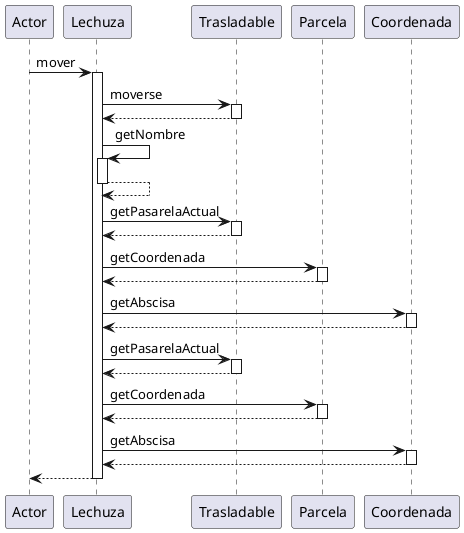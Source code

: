 @startuml
participant Actor
Actor -> Lechuza : mover
activate Lechuza
Lechuza -> Trasladable : moverse
activate Trasladable
Trasladable --> Lechuza
deactivate Trasladable
Lechuza -> Lechuza : getNombre
activate Lechuza
Lechuza --> Lechuza
deactivate Lechuza
Lechuza -> Trasladable : getPasarelaActual
activate Trasladable
Trasladable --> Lechuza
deactivate Trasladable
Lechuza -> Parcela : getCoordenada
activate Parcela
Parcela --> Lechuza
deactivate Parcela
Lechuza -> Coordenada : getAbscisa
activate Coordenada
Coordenada --> Lechuza
deactivate Coordenada
Lechuza -> Trasladable : getPasarelaActual
activate Trasladable
Trasladable --> Lechuza
deactivate Trasladable
Lechuza -> Parcela : getCoordenada
activate Parcela
Parcela --> Lechuza
deactivate Parcela
Lechuza -> Coordenada : getAbscisa
activate Coordenada
Coordenada --> Lechuza
deactivate Coordenada
return
@enduml